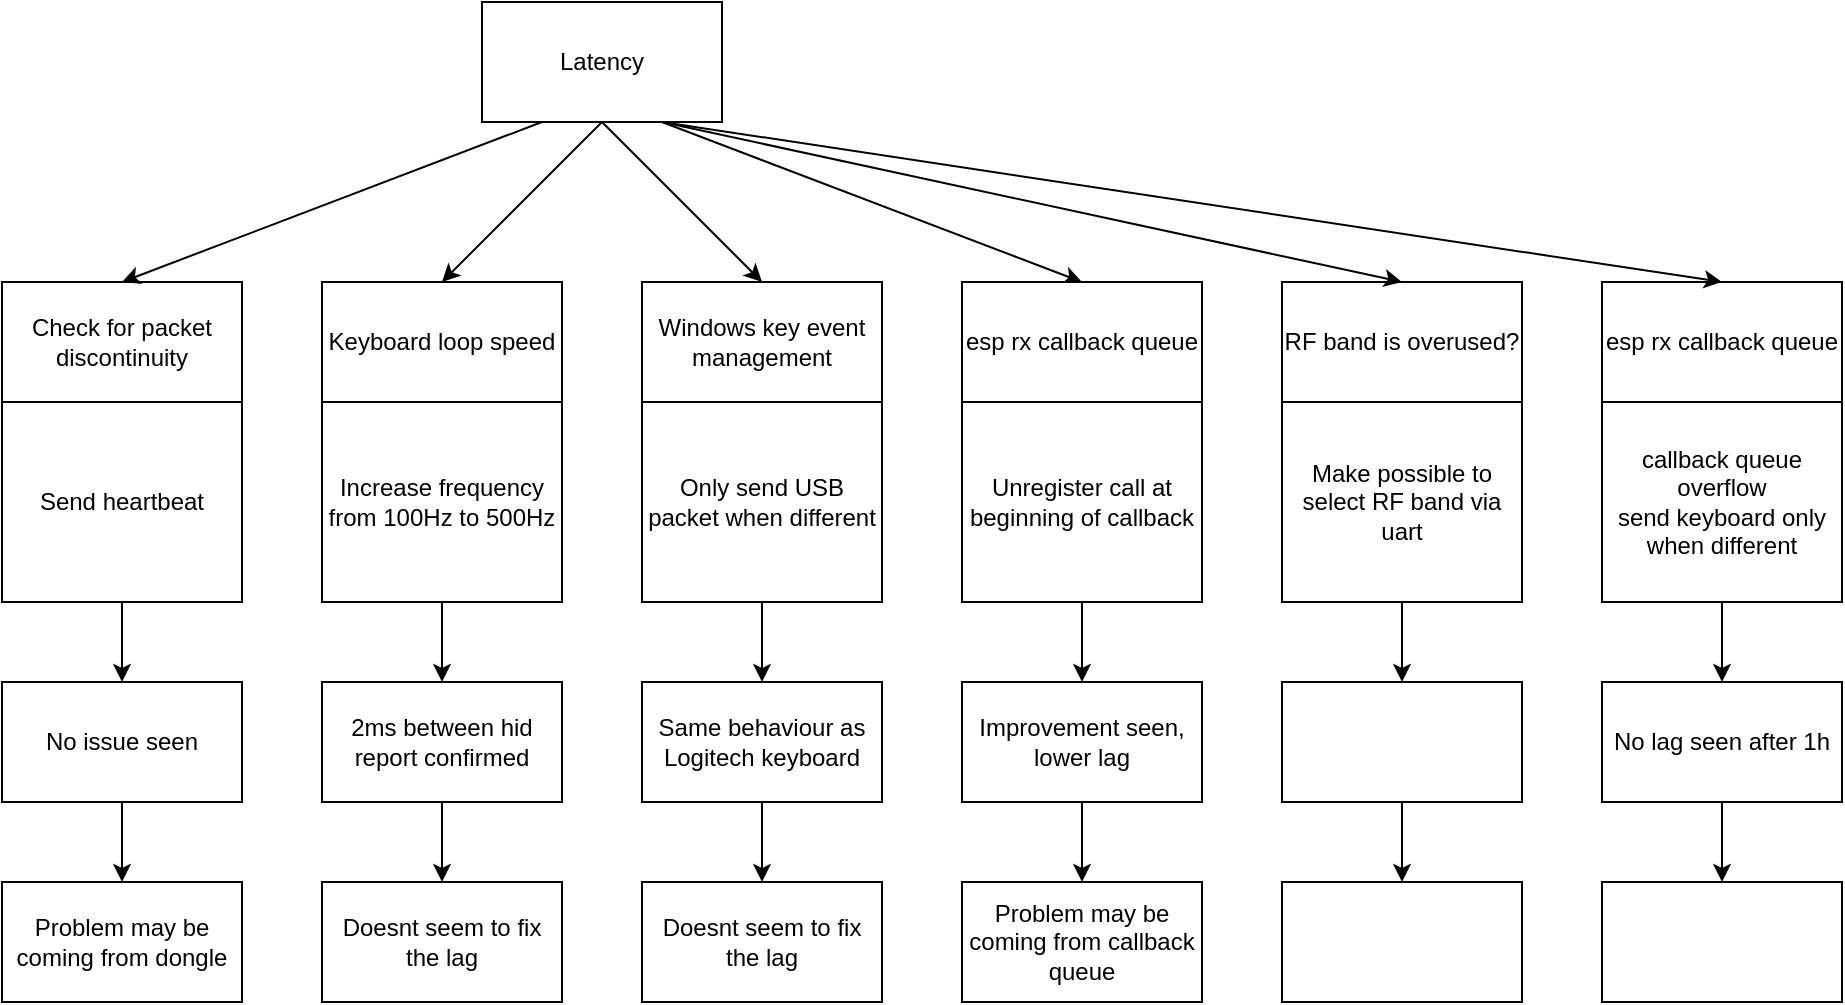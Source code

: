 <mxfile version="24.7.17">
  <diagram name="Page-1" id="UgOZ4yhtiIo2H4EKU7Ga">
    <mxGraphModel dx="1241" dy="1309" grid="1" gridSize="10" guides="1" tooltips="1" connect="1" arrows="1" fold="1" page="1" pageScale="1" pageWidth="850" pageHeight="1100" math="0" shadow="0">
      <root>
        <mxCell id="0" />
        <mxCell id="1" parent="0" />
        <mxCell id="JMD0UaKZgjgHbCiQYSPU-1" value="Latency" style="rounded=0;whiteSpace=wrap;html=1;" parent="1" vertex="1">
          <mxGeometry x="320" y="60" width="120" height="60" as="geometry" />
        </mxCell>
        <mxCell id="JMD0UaKZgjgHbCiQYSPU-4" value="Check for packet discontinuity" style="rounded=0;whiteSpace=wrap;html=1;" parent="1" vertex="1">
          <mxGeometry x="80" y="200" width="120" height="60" as="geometry" />
        </mxCell>
        <mxCell id="JMD0UaKZgjgHbCiQYSPU-5" value="Keyboard loop speed" style="rounded=0;whiteSpace=wrap;html=1;" parent="1" vertex="1">
          <mxGeometry x="240" y="200" width="120" height="60" as="geometry" />
        </mxCell>
        <mxCell id="JMD0UaKZgjgHbCiQYSPU-8" value="Increase frequency from 100Hz to 500Hz" style="rounded=0;whiteSpace=wrap;html=1;" parent="1" vertex="1">
          <mxGeometry x="240" y="260" width="120" height="100" as="geometry" />
        </mxCell>
        <mxCell id="JMD0UaKZgjgHbCiQYSPU-9" value="Send heartbeat" style="rounded=0;whiteSpace=wrap;html=1;" parent="1" vertex="1">
          <mxGeometry x="80" y="260" width="120" height="100" as="geometry" />
        </mxCell>
        <mxCell id="JMD0UaKZgjgHbCiQYSPU-10" value="" style="endArrow=classic;html=1;rounded=0;exitX=0.25;exitY=1;exitDx=0;exitDy=0;entryX=0.5;entryY=0;entryDx=0;entryDy=0;" parent="1" source="JMD0UaKZgjgHbCiQYSPU-1" target="JMD0UaKZgjgHbCiQYSPU-4" edge="1">
          <mxGeometry width="50" height="50" relative="1" as="geometry">
            <mxPoint x="430" y="320" as="sourcePoint" />
            <mxPoint x="480" y="270" as="targetPoint" />
          </mxGeometry>
        </mxCell>
        <mxCell id="JMD0UaKZgjgHbCiQYSPU-11" value="" style="endArrow=classic;html=1;rounded=0;exitX=0.5;exitY=1;exitDx=0;exitDy=0;entryX=0.5;entryY=0;entryDx=0;entryDy=0;" parent="1" source="JMD0UaKZgjgHbCiQYSPU-1" target="JMD0UaKZgjgHbCiQYSPU-5" edge="1">
          <mxGeometry width="50" height="50" relative="1" as="geometry">
            <mxPoint x="360" y="130" as="sourcePoint" />
            <mxPoint x="150" y="210" as="targetPoint" />
          </mxGeometry>
        </mxCell>
        <mxCell id="JMD0UaKZgjgHbCiQYSPU-12" value="" style="endArrow=classic;html=1;rounded=0;exitX=0.5;exitY=1;exitDx=0;exitDy=0;entryX=0.5;entryY=0;entryDx=0;entryDy=0;" parent="1" source="JMD0UaKZgjgHbCiQYSPU-1" edge="1">
          <mxGeometry width="50" height="50" relative="1" as="geometry">
            <mxPoint x="390" y="130" as="sourcePoint" />
            <mxPoint x="460" y="200" as="targetPoint" />
          </mxGeometry>
        </mxCell>
        <mxCell id="JMD0UaKZgjgHbCiQYSPU-13" value="" style="endArrow=classic;html=1;rounded=0;exitX=0.75;exitY=1;exitDx=0;exitDy=0;entryX=0.5;entryY=0;entryDx=0;entryDy=0;" parent="1" source="JMD0UaKZgjgHbCiQYSPU-1" edge="1">
          <mxGeometry width="50" height="50" relative="1" as="geometry">
            <mxPoint x="390" y="130" as="sourcePoint" />
            <mxPoint x="620" y="200" as="targetPoint" />
          </mxGeometry>
        </mxCell>
        <mxCell id="JMD0UaKZgjgHbCiQYSPU-14" value="" style="endArrow=classic;html=1;rounded=0;exitX=0.5;exitY=1;exitDx=0;exitDy=0;" parent="1" source="JMD0UaKZgjgHbCiQYSPU-9" edge="1">
          <mxGeometry width="50" height="50" relative="1" as="geometry">
            <mxPoint x="430" y="320" as="sourcePoint" />
            <mxPoint x="140" y="400" as="targetPoint" />
          </mxGeometry>
        </mxCell>
        <mxCell id="JMD0UaKZgjgHbCiQYSPU-16" value="No issue seen" style="rounded=0;whiteSpace=wrap;html=1;" parent="1" vertex="1">
          <mxGeometry x="80" y="400" width="120" height="60" as="geometry" />
        </mxCell>
        <mxCell id="JMD0UaKZgjgHbCiQYSPU-17" value="Problem may be coming from dongle" style="rounded=0;whiteSpace=wrap;html=1;" parent="1" vertex="1">
          <mxGeometry x="80" y="500" width="120" height="60" as="geometry" />
        </mxCell>
        <mxCell id="JMD0UaKZgjgHbCiQYSPU-18" value="" style="endArrow=classic;html=1;rounded=0;exitX=0.5;exitY=1;exitDx=0;exitDy=0;" parent="1" edge="1">
          <mxGeometry width="50" height="50" relative="1" as="geometry">
            <mxPoint x="140" y="460" as="sourcePoint" />
            <mxPoint x="140" y="500" as="targetPoint" />
          </mxGeometry>
        </mxCell>
        <mxCell id="JMD0UaKZgjgHbCiQYSPU-20" value="2ms between hid report confirmed" style="rounded=0;whiteSpace=wrap;html=1;" parent="1" vertex="1">
          <mxGeometry x="240" y="400" width="120" height="60" as="geometry" />
        </mxCell>
        <mxCell id="JMD0UaKZgjgHbCiQYSPU-21" value="Doesnt seem to fix the lag" style="rounded=0;whiteSpace=wrap;html=1;" parent="1" vertex="1">
          <mxGeometry x="240" y="500" width="120" height="60" as="geometry" />
        </mxCell>
        <mxCell id="JMD0UaKZgjgHbCiQYSPU-22" value="" style="endArrow=classic;html=1;rounded=0;exitX=0.5;exitY=1;exitDx=0;exitDy=0;" parent="1" edge="1">
          <mxGeometry width="50" height="50" relative="1" as="geometry">
            <mxPoint x="300" y="460" as="sourcePoint" />
            <mxPoint x="300" y="500" as="targetPoint" />
          </mxGeometry>
        </mxCell>
        <mxCell id="JMD0UaKZgjgHbCiQYSPU-23" value="" style="endArrow=classic;html=1;rounded=0;exitX=0.5;exitY=1;exitDx=0;exitDy=0;" parent="1" edge="1">
          <mxGeometry width="50" height="50" relative="1" as="geometry">
            <mxPoint x="300" y="360" as="sourcePoint" />
            <mxPoint x="300" y="400" as="targetPoint" />
          </mxGeometry>
        </mxCell>
        <mxCell id="JMD0UaKZgjgHbCiQYSPU-32" value="esp rx callback queue" style="rounded=0;whiteSpace=wrap;html=1;" parent="1" vertex="1">
          <mxGeometry x="560" y="200" width="120" height="60" as="geometry" />
        </mxCell>
        <mxCell id="JMD0UaKZgjgHbCiQYSPU-33" value="Unregister call at beginning of callback" style="rounded=0;whiteSpace=wrap;html=1;" parent="1" vertex="1">
          <mxGeometry x="560" y="260" width="120" height="100" as="geometry" />
        </mxCell>
        <mxCell id="JMD0UaKZgjgHbCiQYSPU-34" value="Improvement seen, lower lag" style="rounded=0;whiteSpace=wrap;html=1;" parent="1" vertex="1">
          <mxGeometry x="560" y="400" width="120" height="60" as="geometry" />
        </mxCell>
        <mxCell id="JMD0UaKZgjgHbCiQYSPU-35" value="Problem may be coming from callback queue" style="rounded=0;whiteSpace=wrap;html=1;" parent="1" vertex="1">
          <mxGeometry x="560" y="500" width="120" height="60" as="geometry" />
        </mxCell>
        <mxCell id="JMD0UaKZgjgHbCiQYSPU-36" value="" style="endArrow=classic;html=1;rounded=0;exitX=0.5;exitY=1;exitDx=0;exitDy=0;" parent="1" edge="1">
          <mxGeometry width="50" height="50" relative="1" as="geometry">
            <mxPoint x="620" y="460" as="sourcePoint" />
            <mxPoint x="620" y="500" as="targetPoint" />
          </mxGeometry>
        </mxCell>
        <mxCell id="JMD0UaKZgjgHbCiQYSPU-37" value="" style="endArrow=classic;html=1;rounded=0;exitX=0.5;exitY=1;exitDx=0;exitDy=0;" parent="1" edge="1">
          <mxGeometry width="50" height="50" relative="1" as="geometry">
            <mxPoint x="620" y="360" as="sourcePoint" />
            <mxPoint x="620" y="400" as="targetPoint" />
          </mxGeometry>
        </mxCell>
        <mxCell id="JMD0UaKZgjgHbCiQYSPU-38" value="Windows key event management" style="rounded=0;whiteSpace=wrap;html=1;" parent="1" vertex="1">
          <mxGeometry x="400" y="200" width="120" height="60" as="geometry" />
        </mxCell>
        <mxCell id="JMD0UaKZgjgHbCiQYSPU-39" value="Only send USB packet when different" style="rounded=0;whiteSpace=wrap;html=1;" parent="1" vertex="1">
          <mxGeometry x="400" y="260" width="120" height="100" as="geometry" />
        </mxCell>
        <mxCell id="JMD0UaKZgjgHbCiQYSPU-40" value="Same behaviour as Logitech keyboard" style="rounded=0;whiteSpace=wrap;html=1;" parent="1" vertex="1">
          <mxGeometry x="400" y="400" width="120" height="60" as="geometry" />
        </mxCell>
        <mxCell id="JMD0UaKZgjgHbCiQYSPU-41" value="Doesnt seem to fix the lag" style="rounded=0;whiteSpace=wrap;html=1;" parent="1" vertex="1">
          <mxGeometry x="400" y="500" width="120" height="60" as="geometry" />
        </mxCell>
        <mxCell id="JMD0UaKZgjgHbCiQYSPU-42" value="" style="endArrow=classic;html=1;rounded=0;exitX=0.5;exitY=1;exitDx=0;exitDy=0;" parent="1" edge="1">
          <mxGeometry width="50" height="50" relative="1" as="geometry">
            <mxPoint x="460" y="460" as="sourcePoint" />
            <mxPoint x="460" y="500" as="targetPoint" />
          </mxGeometry>
        </mxCell>
        <mxCell id="JMD0UaKZgjgHbCiQYSPU-43" value="" style="endArrow=classic;html=1;rounded=0;exitX=0.5;exitY=1;exitDx=0;exitDy=0;" parent="1" edge="1">
          <mxGeometry width="50" height="50" relative="1" as="geometry">
            <mxPoint x="460" y="360" as="sourcePoint" />
            <mxPoint x="460" y="400" as="targetPoint" />
          </mxGeometry>
        </mxCell>
        <mxCell id="AmNubCP1V7mweUILao9v-1" value="RF band is overused?" style="rounded=0;whiteSpace=wrap;html=1;" parent="1" vertex="1">
          <mxGeometry x="720" y="200" width="120" height="60" as="geometry" />
        </mxCell>
        <mxCell id="AmNubCP1V7mweUILao9v-2" value="Make possible to select RF band via uart" style="rounded=0;whiteSpace=wrap;html=1;" parent="1" vertex="1">
          <mxGeometry x="720" y="260" width="120" height="100" as="geometry" />
        </mxCell>
        <mxCell id="AmNubCP1V7mweUILao9v-3" value="" style="rounded=0;whiteSpace=wrap;html=1;" parent="1" vertex="1">
          <mxGeometry x="720" y="400" width="120" height="60" as="geometry" />
        </mxCell>
        <mxCell id="AmNubCP1V7mweUILao9v-4" value="" style="rounded=0;whiteSpace=wrap;html=1;" parent="1" vertex="1">
          <mxGeometry x="720" y="500" width="120" height="60" as="geometry" />
        </mxCell>
        <mxCell id="AmNubCP1V7mweUILao9v-5" value="" style="endArrow=classic;html=1;rounded=0;exitX=0.5;exitY=1;exitDx=0;exitDy=0;" parent="1" edge="1">
          <mxGeometry width="50" height="50" relative="1" as="geometry">
            <mxPoint x="780" y="460" as="sourcePoint" />
            <mxPoint x="780" y="500" as="targetPoint" />
          </mxGeometry>
        </mxCell>
        <mxCell id="AmNubCP1V7mweUILao9v-6" value="" style="endArrow=classic;html=1;rounded=0;exitX=0.5;exitY=1;exitDx=0;exitDy=0;" parent="1" edge="1">
          <mxGeometry width="50" height="50" relative="1" as="geometry">
            <mxPoint x="780" y="360" as="sourcePoint" />
            <mxPoint x="780" y="400" as="targetPoint" />
          </mxGeometry>
        </mxCell>
        <mxCell id="-NXpDlV4bquD40-BW__1-1" value="esp rx callback queue" style="rounded=0;whiteSpace=wrap;html=1;" parent="1" vertex="1">
          <mxGeometry x="880" y="200" width="120" height="60" as="geometry" />
        </mxCell>
        <mxCell id="-NXpDlV4bquD40-BW__1-2" value="callback queue overflow&lt;div&gt;send keyboard only when different&lt;/div&gt;" style="rounded=0;whiteSpace=wrap;html=1;" parent="1" vertex="1">
          <mxGeometry x="880" y="260" width="120" height="100" as="geometry" />
        </mxCell>
        <mxCell id="-NXpDlV4bquD40-BW__1-3" value="No lag seen after 1h" style="rounded=0;whiteSpace=wrap;html=1;" parent="1" vertex="1">
          <mxGeometry x="880" y="400" width="120" height="60" as="geometry" />
        </mxCell>
        <mxCell id="-NXpDlV4bquD40-BW__1-4" value="" style="rounded=0;whiteSpace=wrap;html=1;" parent="1" vertex="1">
          <mxGeometry x="880" y="500" width="120" height="60" as="geometry" />
        </mxCell>
        <mxCell id="-NXpDlV4bquD40-BW__1-5" value="" style="endArrow=classic;html=1;rounded=0;exitX=0.5;exitY=1;exitDx=0;exitDy=0;" parent="1" edge="1">
          <mxGeometry width="50" height="50" relative="1" as="geometry">
            <mxPoint x="940" y="460" as="sourcePoint" />
            <mxPoint x="940" y="500" as="targetPoint" />
          </mxGeometry>
        </mxCell>
        <mxCell id="-NXpDlV4bquD40-BW__1-6" value="" style="endArrow=classic;html=1;rounded=0;exitX=0.5;exitY=1;exitDx=0;exitDy=0;" parent="1" edge="1">
          <mxGeometry width="50" height="50" relative="1" as="geometry">
            <mxPoint x="940" y="360" as="sourcePoint" />
            <mxPoint x="940" y="400" as="targetPoint" />
          </mxGeometry>
        </mxCell>
        <mxCell id="-NXpDlV4bquD40-BW__1-7" value="" style="endArrow=classic;html=1;rounded=0;exitX=0.75;exitY=1;exitDx=0;exitDy=0;entryX=0.5;entryY=0;entryDx=0;entryDy=0;" parent="1" source="JMD0UaKZgjgHbCiQYSPU-1" target="AmNubCP1V7mweUILao9v-1" edge="1">
          <mxGeometry width="50" height="50" relative="1" as="geometry">
            <mxPoint x="420" y="130" as="sourcePoint" />
            <mxPoint x="630" y="210" as="targetPoint" />
          </mxGeometry>
        </mxCell>
        <mxCell id="-NXpDlV4bquD40-BW__1-8" value="" style="endArrow=classic;html=1;rounded=0;exitX=0.75;exitY=1;exitDx=0;exitDy=0;entryX=0.5;entryY=0;entryDx=0;entryDy=0;" parent="1" source="JMD0UaKZgjgHbCiQYSPU-1" target="-NXpDlV4bquD40-BW__1-1" edge="1">
          <mxGeometry width="50" height="50" relative="1" as="geometry">
            <mxPoint x="420" y="130" as="sourcePoint" />
            <mxPoint x="790" y="210" as="targetPoint" />
          </mxGeometry>
        </mxCell>
      </root>
    </mxGraphModel>
  </diagram>
</mxfile>
